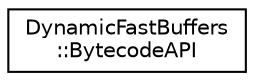 digraph "Graphical Class Hierarchy"
{
  edge [fontname="Helvetica",fontsize="10",labelfontname="Helvetica",labelfontsize="10"];
  node [fontname="Helvetica",fontsize="10",shape=record];
  rankdir="LR";
  Node1 [label="DynamicFastBuffers\l::BytecodeAPI",height=0.2,width=0.4,color="black", fillcolor="white", style="filled",URL="$class_dynamic_fast_buffers_1_1_bytecode_a_p_i.html",tooltip="This static class offers an interface to generate a bytecode from a given Typecode object..."];
}
